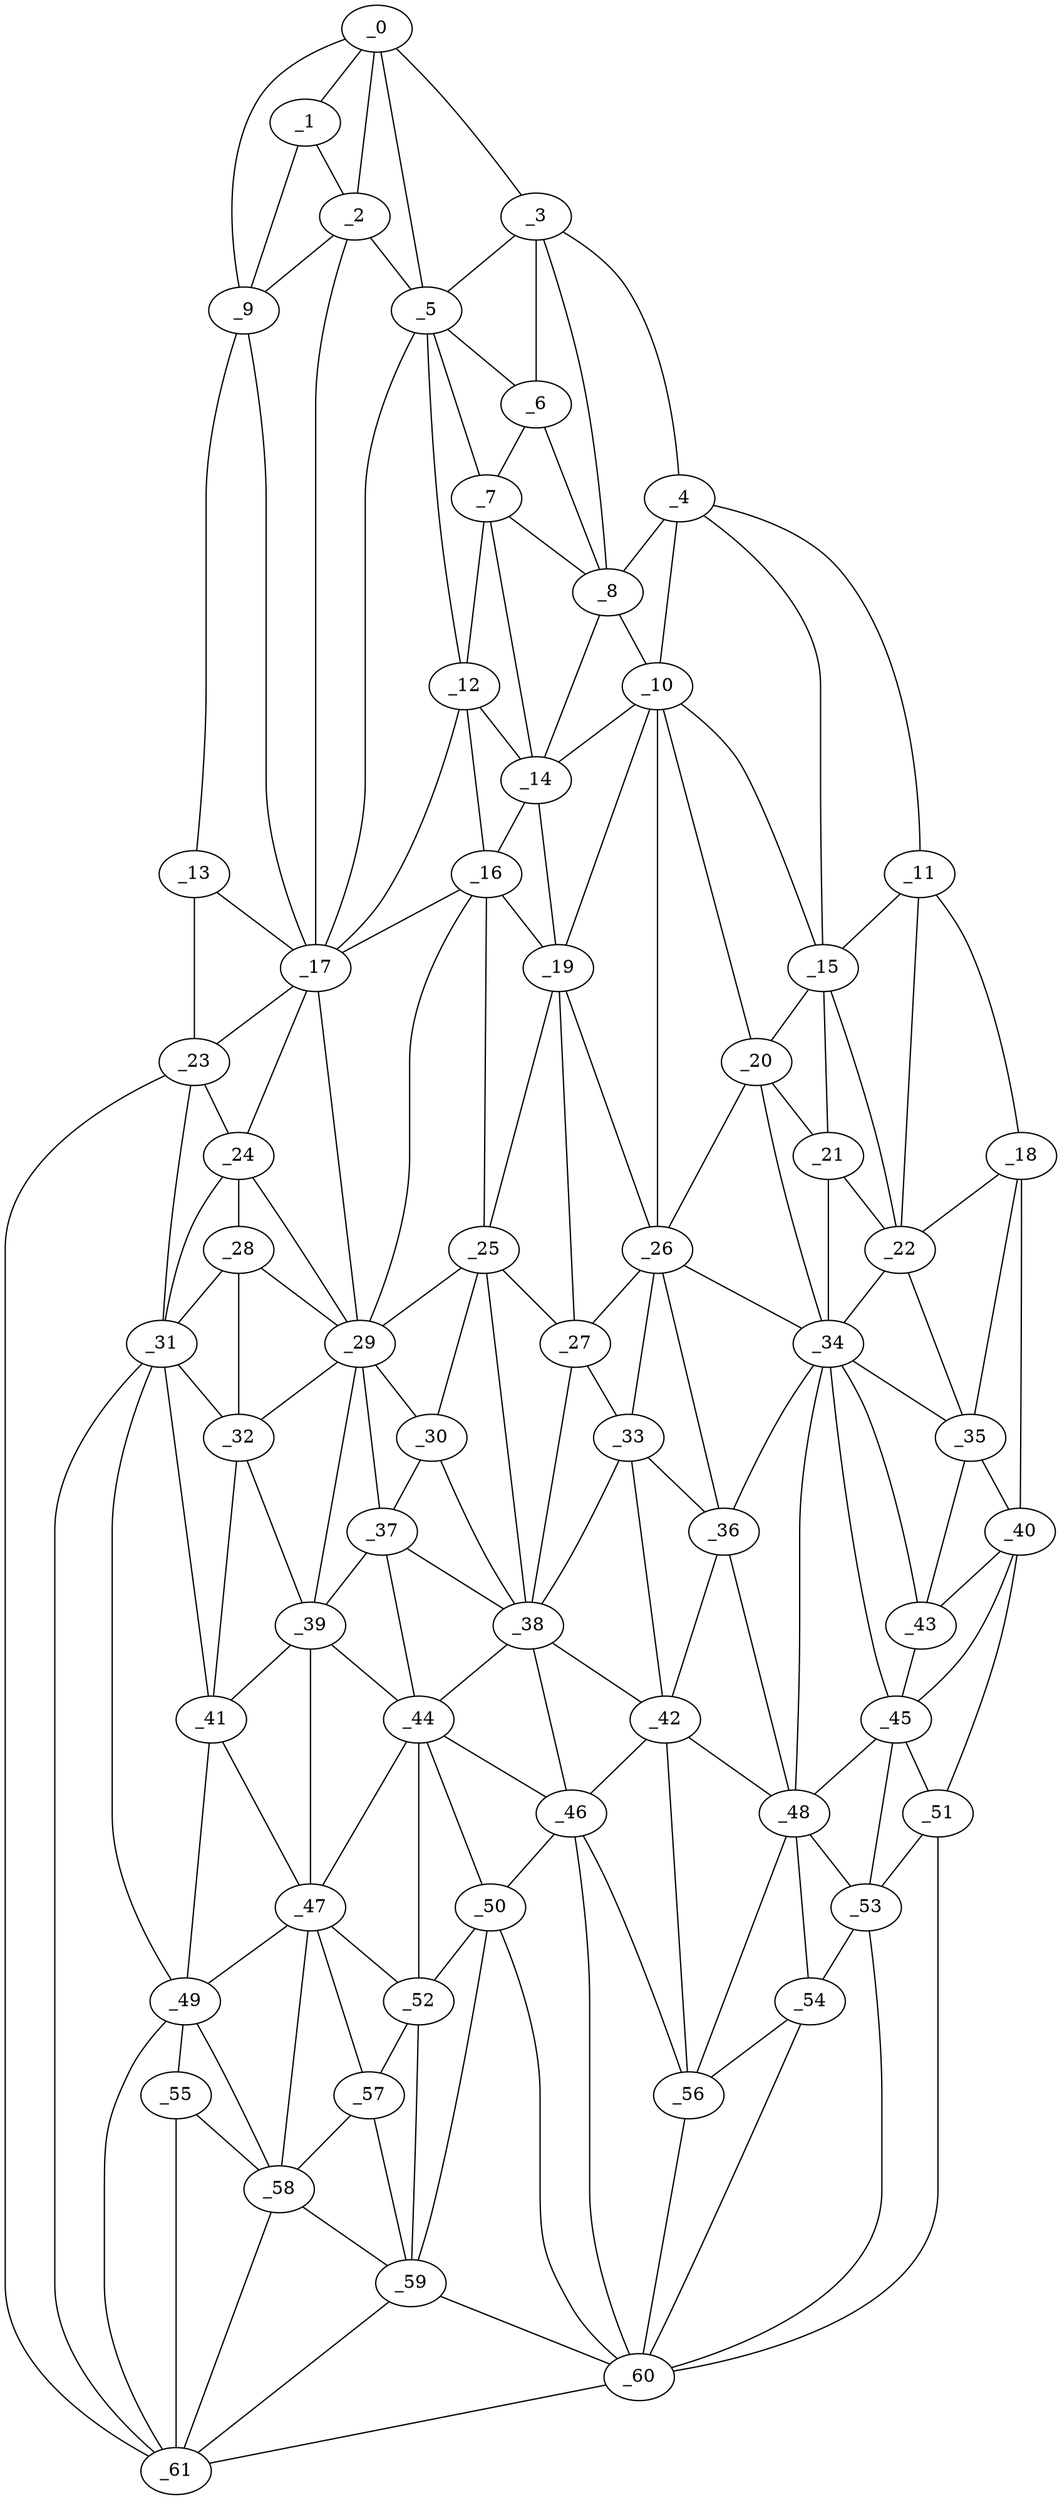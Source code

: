 graph "obj81__205.gxl" {
	_0	 [x=18,
		y=19];
	_1	 [x=29,
		y=14];
	_0 -- _1	 [valence=1];
	_2	 [x=31,
		y=25];
	_0 -- _2	 [valence=1];
	_3	 [x=31,
		y=78];
	_0 -- _3	 [valence=1];
	_5	 [x=42,
		y=53];
	_0 -- _5	 [valence=2];
	_9	 [x=52,
		y=3];
	_0 -- _9	 [valence=1];
	_1 -- _2	 [valence=2];
	_1 -- _9	 [valence=2];
	_2 -- _5	 [valence=2];
	_2 -- _9	 [valence=2];
	_17	 [x=64,
		y=38];
	_2 -- _17	 [valence=2];
	_4	 [x=41,
		y=104];
	_3 -- _4	 [valence=1];
	_3 -- _5	 [valence=2];
	_6	 [x=42,
		y=66];
	_3 -- _6	 [valence=2];
	_8	 [x=47,
		y=82];
	_3 -- _8	 [valence=2];
	_4 -- _8	 [valence=2];
	_10	 [x=53,
		y=87];
	_4 -- _10	 [valence=2];
	_11	 [x=53,
		y=118];
	_4 -- _11	 [valence=1];
	_15	 [x=57,
		y=97];
	_4 -- _15	 [valence=2];
	_5 -- _6	 [valence=2];
	_7	 [x=47,
		y=66];
	_5 -- _7	 [valence=2];
	_12	 [x=55,
		y=58];
	_5 -- _12	 [valence=2];
	_5 -- _17	 [valence=1];
	_6 -- _7	 [valence=1];
	_6 -- _8	 [valence=1];
	_7 -- _8	 [valence=2];
	_7 -- _12	 [valence=1];
	_14	 [x=57,
		y=71];
	_7 -- _14	 [valence=1];
	_8 -- _10	 [valence=2];
	_8 -- _14	 [valence=1];
	_13	 [x=57,
		y=2];
	_9 -- _13	 [valence=1];
	_9 -- _17	 [valence=2];
	_10 -- _14	 [valence=1];
	_10 -- _15	 [valence=1];
	_19	 [x=67,
		y=71];
	_10 -- _19	 [valence=2];
	_20	 [x=67,
		y=94];
	_10 -- _20	 [valence=2];
	_26	 [x=71,
		y=88];
	_10 -- _26	 [valence=1];
	_11 -- _15	 [valence=2];
	_18	 [x=66,
		y=121];
	_11 -- _18	 [valence=1];
	_22	 [x=68,
		y=110];
	_11 -- _22	 [valence=2];
	_12 -- _14	 [valence=2];
	_16	 [x=61,
		y=56];
	_12 -- _16	 [valence=2];
	_12 -- _17	 [valence=2];
	_13 -- _17	 [valence=1];
	_23	 [x=69,
		y=2];
	_13 -- _23	 [valence=1];
	_14 -- _16	 [valence=1];
	_14 -- _19	 [valence=2];
	_15 -- _20	 [valence=2];
	_21	 [x=68,
		y=101];
	_15 -- _21	 [valence=1];
	_15 -- _22	 [valence=2];
	_16 -- _17	 [valence=2];
	_16 -- _19	 [valence=2];
	_25	 [x=70,
		y=60];
	_16 -- _25	 [valence=2];
	_29	 [x=75,
		y=50];
	_16 -- _29	 [valence=1];
	_17 -- _23	 [valence=2];
	_24	 [x=70,
		y=37];
	_17 -- _24	 [valence=1];
	_17 -- _29	 [valence=2];
	_18 -- _22	 [valence=1];
	_35	 [x=82,
		y=116];
	_18 -- _35	 [valence=1];
	_40	 [x=91,
		y=122];
	_18 -- _40	 [valence=1];
	_19 -- _25	 [valence=2];
	_19 -- _26	 [valence=2];
	_27	 [x=74,
		y=78];
	_19 -- _27	 [valence=2];
	_20 -- _21	 [valence=2];
	_20 -- _26	 [valence=2];
	_34	 [x=82,
		y=100];
	_20 -- _34	 [valence=1];
	_21 -- _22	 [valence=2];
	_21 -- _34	 [valence=1];
	_22 -- _34	 [valence=1];
	_22 -- _35	 [valence=2];
	_23 -- _24	 [valence=2];
	_31	 [x=77,
		y=5];
	_23 -- _31	 [valence=2];
	_61	 [x=126,
		y=18];
	_23 -- _61	 [valence=1];
	_28	 [x=75,
		y=38];
	_24 -- _28	 [valence=2];
	_24 -- _29	 [valence=1];
	_24 -- _31	 [valence=1];
	_25 -- _27	 [valence=1];
	_25 -- _29	 [valence=1];
	_30	 [x=76,
		y=54];
	_25 -- _30	 [valence=2];
	_38	 [x=89,
		y=62];
	_25 -- _38	 [valence=2];
	_26 -- _27	 [valence=1];
	_33	 [x=82,
		y=82];
	_26 -- _33	 [valence=2];
	_26 -- _34	 [valence=2];
	_36	 [x=84,
		y=93];
	_26 -- _36	 [valence=1];
	_27 -- _33	 [valence=1];
	_27 -- _38	 [valence=2];
	_28 -- _29	 [valence=2];
	_28 -- _31	 [valence=2];
	_32	 [x=82,
		y=37];
	_28 -- _32	 [valence=2];
	_29 -- _30	 [valence=2];
	_29 -- _32	 [valence=2];
	_37	 [x=87,
		y=54];
	_29 -- _37	 [valence=2];
	_39	 [x=90,
		y=47];
	_29 -- _39	 [valence=2];
	_30 -- _37	 [valence=1];
	_30 -- _38	 [valence=1];
	_31 -- _32	 [valence=2];
	_41	 [x=92,
		y=37];
	_31 -- _41	 [valence=2];
	_49	 [x=108,
		y=36];
	_31 -- _49	 [valence=2];
	_31 -- _61	 [valence=2];
	_32 -- _39	 [valence=2];
	_32 -- _41	 [valence=1];
	_33 -- _36	 [valence=2];
	_33 -- _38	 [valence=2];
	_42	 [x=92,
		y=84];
	_33 -- _42	 [valence=2];
	_34 -- _35	 [valence=1];
	_34 -- _36	 [valence=2];
	_43	 [x=93,
		y=115];
	_34 -- _43	 [valence=2];
	_45	 [x=101,
		y=113];
	_34 -- _45	 [valence=1];
	_48	 [x=107,
		y=99];
	_34 -- _48	 [valence=2];
	_35 -- _40	 [valence=1];
	_35 -- _43	 [valence=2];
	_36 -- _42	 [valence=1];
	_36 -- _48	 [valence=1];
	_37 -- _38	 [valence=1];
	_37 -- _39	 [valence=1];
	_44	 [x=95,
		y=60];
	_37 -- _44	 [valence=2];
	_38 -- _42	 [valence=2];
	_38 -- _44	 [valence=2];
	_46	 [x=102,
		y=73];
	_38 -- _46	 [valence=2];
	_39 -- _41	 [valence=2];
	_39 -- _44	 [valence=1];
	_47	 [x=105,
		y=49];
	_39 -- _47	 [valence=2];
	_40 -- _43	 [valence=2];
	_40 -- _45	 [valence=2];
	_51	 [x=111,
		y=118];
	_40 -- _51	 [valence=1];
	_41 -- _47	 [valence=1];
	_41 -- _49	 [valence=1];
	_42 -- _46	 [valence=2];
	_42 -- _48	 [valence=2];
	_56	 [x=115,
		y=91];
	_42 -- _56	 [valence=1];
	_43 -- _45	 [valence=2];
	_44 -- _46	 [valence=2];
	_44 -- _47	 [valence=2];
	_50	 [x=108,
		y=68];
	_44 -- _50	 [valence=2];
	_52	 [x=112,
		y=65];
	_44 -- _52	 [valence=2];
	_45 -- _48	 [valence=2];
	_45 -- _51	 [valence=1];
	_53	 [x=112,
		y=111];
	_45 -- _53	 [valence=2];
	_46 -- _50	 [valence=2];
	_46 -- _56	 [valence=2];
	_60	 [x=122,
		y=80];
	_46 -- _60	 [valence=2];
	_47 -- _49	 [valence=1];
	_47 -- _52	 [valence=2];
	_57	 [x=119,
		y=55];
	_47 -- _57	 [valence=1];
	_58	 [x=120,
		y=42];
	_47 -- _58	 [valence=2];
	_48 -- _53	 [valence=2];
	_54	 [x=113,
		y=97];
	_48 -- _54	 [valence=2];
	_48 -- _56	 [valence=2];
	_55	 [x=115,
		y=34];
	_49 -- _55	 [valence=2];
	_49 -- _58	 [valence=2];
	_49 -- _61	 [valence=2];
	_50 -- _52	 [valence=2];
	_59	 [x=122,
		y=71];
	_50 -- _59	 [valence=2];
	_50 -- _60	 [valence=1];
	_51 -- _53	 [valence=2];
	_51 -- _60	 [valence=1];
	_52 -- _57	 [valence=2];
	_52 -- _59	 [valence=1];
	_53 -- _54	 [valence=1];
	_53 -- _60	 [valence=2];
	_54 -- _56	 [valence=2];
	_54 -- _60	 [valence=1];
	_55 -- _58	 [valence=1];
	_55 -- _61	 [valence=2];
	_56 -- _60	 [valence=2];
	_57 -- _58	 [valence=1];
	_57 -- _59	 [valence=2];
	_58 -- _59	 [valence=2];
	_58 -- _61	 [valence=2];
	_59 -- _60	 [valence=2];
	_59 -- _61	 [valence=1];
	_60 -- _61	 [valence=1];
}
